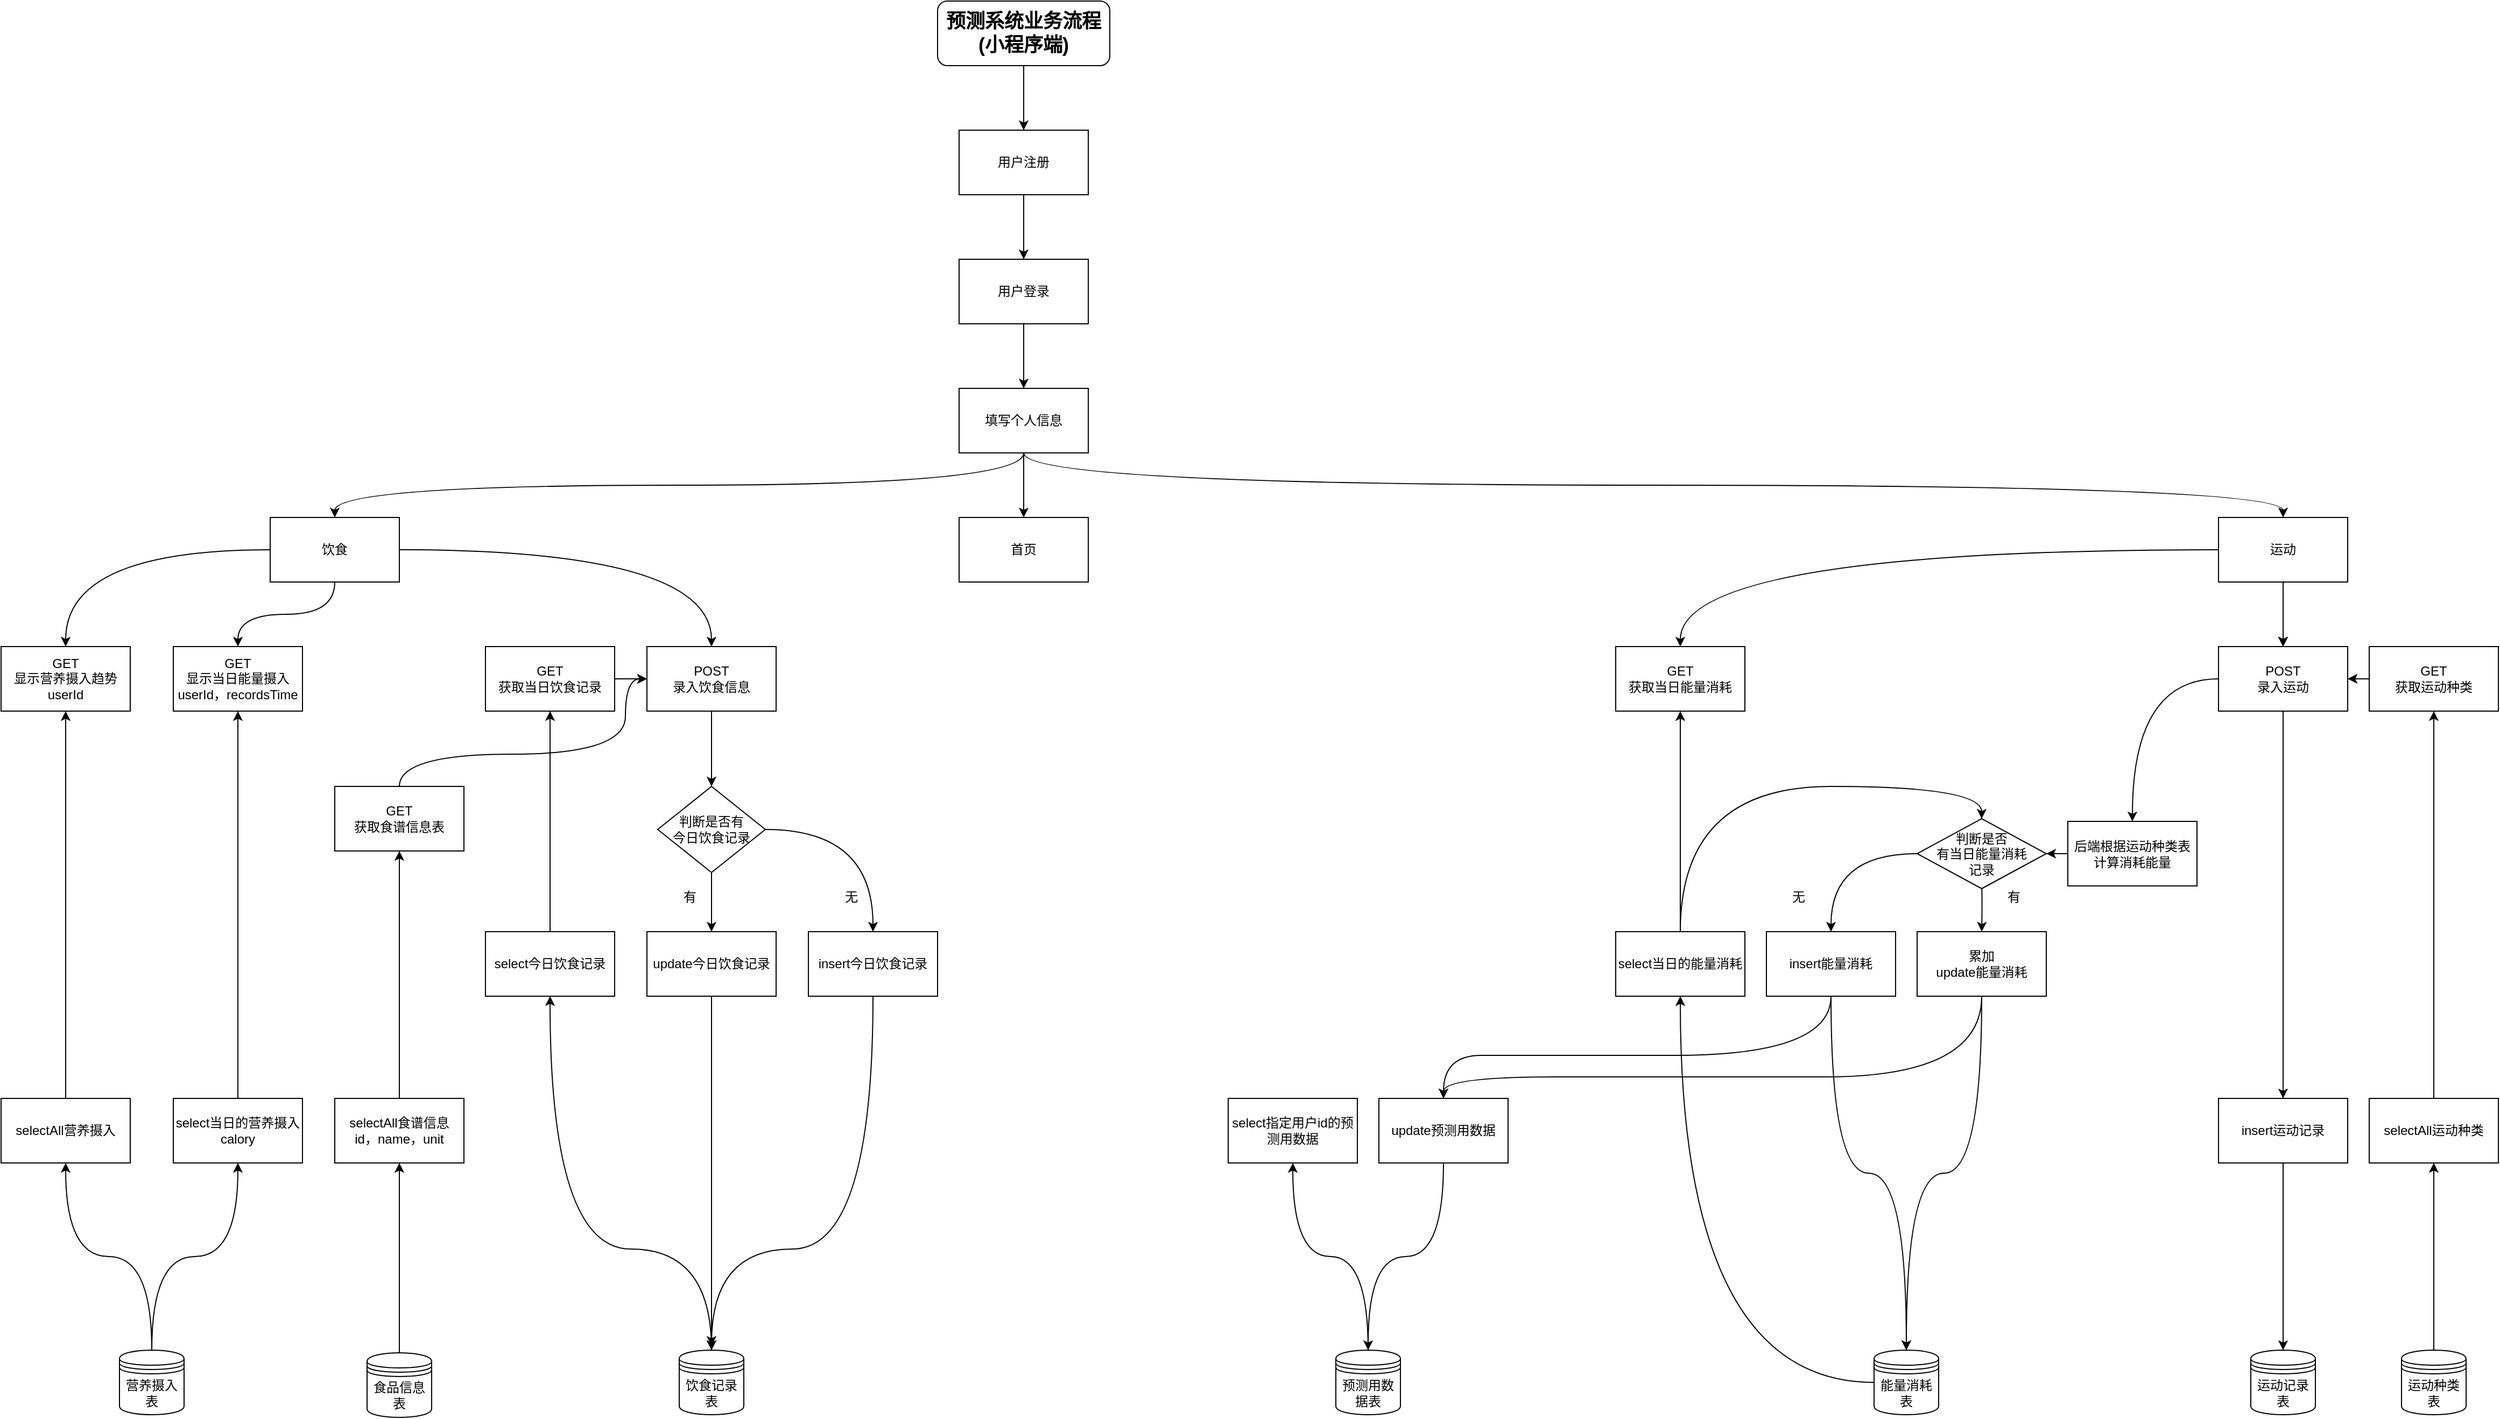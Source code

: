 <mxfile version="22.1.11" type="github">
  <diagram name="Page-1" id="74e2e168-ea6b-b213-b513-2b3c1d86103e">
    <mxGraphModel dx="1615" dy="857" grid="1" gridSize="10" guides="1" tooltips="1" connect="1" arrows="1" fold="1" page="1" pageScale="1" pageWidth="1100" pageHeight="850" background="none" math="0" shadow="0">
      <root>
        <mxCell id="0" />
        <mxCell id="1" parent="0" />
        <mxCell id="SSFar1ZfGdF0vFPYDZeS-47" style="edgeStyle=orthogonalEdgeStyle;rounded=0;orthogonalLoop=1;jettySize=auto;html=1;entryX=0.5;entryY=0;entryDx=0;entryDy=0;curved=1;" parent="1" source="SSFar1ZfGdF0vFPYDZeS-5" target="SSFar1ZfGdF0vFPYDZeS-46" edge="1">
          <mxGeometry relative="1" as="geometry" />
        </mxCell>
        <mxCell id="SSFar1ZfGdF0vFPYDZeS-5" value="预测系统业务流程(小程序端)" style="rounded=1;whiteSpace=wrap;html=1;fontStyle=1;fontSize=18;" parent="1" vertex="1">
          <mxGeometry x="920" y="50" width="160" height="60" as="geometry" />
        </mxCell>
        <mxCell id="SSFar1ZfGdF0vFPYDZeS-27" value="" style="edgeStyle=orthogonalEdgeStyle;rounded=0;orthogonalLoop=1;jettySize=auto;html=1;curved=1;" parent="1" source="SSFar1ZfGdF0vFPYDZeS-23" target="SSFar1ZfGdF0vFPYDZeS-26" edge="1">
          <mxGeometry relative="1" as="geometry" />
        </mxCell>
        <mxCell id="SSFar1ZfGdF0vFPYDZeS-23" value="用户登录" style="rounded=0;whiteSpace=wrap;html=1;" parent="1" vertex="1">
          <mxGeometry x="940" y="290" width="120" height="60" as="geometry" />
        </mxCell>
        <mxCell id="SSFar1ZfGdF0vFPYDZeS-43" style="edgeStyle=orthogonalEdgeStyle;rounded=0;orthogonalLoop=1;jettySize=auto;html=1;entryX=0.5;entryY=0;entryDx=0;entryDy=0;curved=1;" parent="1" source="SSFar1ZfGdF0vFPYDZeS-26" target="SSFar1ZfGdF0vFPYDZeS-28" edge="1">
          <mxGeometry relative="1" as="geometry" />
        </mxCell>
        <mxCell id="SSFar1ZfGdF0vFPYDZeS-50" style="edgeStyle=orthogonalEdgeStyle;rounded=0;orthogonalLoop=1;jettySize=auto;html=1;entryX=0.5;entryY=0;entryDx=0;entryDy=0;exitX=0.5;exitY=1;exitDx=0;exitDy=0;curved=1;" parent="1" source="SSFar1ZfGdF0vFPYDZeS-26" target="SSFar1ZfGdF0vFPYDZeS-49" edge="1">
          <mxGeometry relative="1" as="geometry" />
        </mxCell>
        <mxCell id="SSFar1ZfGdF0vFPYDZeS-51" style="edgeStyle=orthogonalEdgeStyle;rounded=0;orthogonalLoop=1;jettySize=auto;html=1;entryX=0.5;entryY=0;entryDx=0;entryDy=0;exitX=0.5;exitY=1;exitDx=0;exitDy=0;curved=1;" parent="1" source="SSFar1ZfGdF0vFPYDZeS-26" target="SSFar1ZfGdF0vFPYDZeS-36" edge="1">
          <mxGeometry relative="1" as="geometry" />
        </mxCell>
        <mxCell id="SSFar1ZfGdF0vFPYDZeS-26" value="填写个人信息" style="rounded=0;whiteSpace=wrap;html=1;" parent="1" vertex="1">
          <mxGeometry x="940" y="410" width="120" height="60" as="geometry" />
        </mxCell>
        <mxCell id="SSFar1ZfGdF0vFPYDZeS-28" value="首页" style="rounded=0;whiteSpace=wrap;html=1;" parent="1" vertex="1">
          <mxGeometry x="940" y="530" width="120" height="60" as="geometry" />
        </mxCell>
        <mxCell id="SSFar1ZfGdF0vFPYDZeS-53" value="" style="edgeStyle=orthogonalEdgeStyle;rounded=0;orthogonalLoop=1;jettySize=auto;html=1;curved=1;" parent="1" source="SSFar1ZfGdF0vFPYDZeS-36" target="SSFar1ZfGdF0vFPYDZeS-52" edge="1">
          <mxGeometry relative="1" as="geometry" />
        </mxCell>
        <mxCell id="SSFar1ZfGdF0vFPYDZeS-58" value="" style="edgeStyle=orthogonalEdgeStyle;rounded=0;orthogonalLoop=1;jettySize=auto;html=1;curved=1;" parent="1" source="SSFar1ZfGdF0vFPYDZeS-36" target="SSFar1ZfGdF0vFPYDZeS-57" edge="1">
          <mxGeometry relative="1" as="geometry" />
        </mxCell>
        <mxCell id="cFecmpB_I7udm7z9pZme-6" style="edgeStyle=orthogonalEdgeStyle;rounded=0;orthogonalLoop=1;jettySize=auto;html=1;entryX=0.5;entryY=0;entryDx=0;entryDy=0;curved=1;" edge="1" parent="1" source="SSFar1ZfGdF0vFPYDZeS-36" target="SSFar1ZfGdF0vFPYDZeS-111">
          <mxGeometry relative="1" as="geometry" />
        </mxCell>
        <mxCell id="SSFar1ZfGdF0vFPYDZeS-36" value="饮食" style="rounded=0;whiteSpace=wrap;html=1;" parent="1" vertex="1">
          <mxGeometry x="300" y="530" width="120" height="60" as="geometry" />
        </mxCell>
        <mxCell id="SSFar1ZfGdF0vFPYDZeS-48" style="edgeStyle=orthogonalEdgeStyle;rounded=0;orthogonalLoop=1;jettySize=auto;html=1;entryX=0.5;entryY=0;entryDx=0;entryDy=0;curved=1;" parent="1" source="SSFar1ZfGdF0vFPYDZeS-46" target="SSFar1ZfGdF0vFPYDZeS-23" edge="1">
          <mxGeometry relative="1" as="geometry" />
        </mxCell>
        <mxCell id="SSFar1ZfGdF0vFPYDZeS-46" value="用户注册" style="rounded=0;whiteSpace=wrap;html=1;" parent="1" vertex="1">
          <mxGeometry x="940" y="170" width="120" height="60" as="geometry" />
        </mxCell>
        <mxCell id="SSFar1ZfGdF0vFPYDZeS-69" value="" style="edgeStyle=orthogonalEdgeStyle;rounded=0;orthogonalLoop=1;jettySize=auto;html=1;curved=1;" parent="1" source="SSFar1ZfGdF0vFPYDZeS-49" target="SSFar1ZfGdF0vFPYDZeS-68" edge="1">
          <mxGeometry relative="1" as="geometry" />
        </mxCell>
        <mxCell id="SSFar1ZfGdF0vFPYDZeS-96" value="" style="edgeStyle=orthogonalEdgeStyle;rounded=0;orthogonalLoop=1;jettySize=auto;html=1;curved=1;" parent="1" source="SSFar1ZfGdF0vFPYDZeS-49" target="SSFar1ZfGdF0vFPYDZeS-68" edge="1">
          <mxGeometry relative="1" as="geometry" />
        </mxCell>
        <mxCell id="SSFar1ZfGdF0vFPYDZeS-97" value="" style="edgeStyle=orthogonalEdgeStyle;rounded=0;orthogonalLoop=1;jettySize=auto;html=1;curved=1;" parent="1" source="SSFar1ZfGdF0vFPYDZeS-49" target="SSFar1ZfGdF0vFPYDZeS-68" edge="1">
          <mxGeometry relative="1" as="geometry" />
        </mxCell>
        <mxCell id="SSFar1ZfGdF0vFPYDZeS-100" style="edgeStyle=orthogonalEdgeStyle;rounded=0;orthogonalLoop=1;jettySize=auto;html=1;entryX=0.5;entryY=0;entryDx=0;entryDy=0;curved=1;" parent="1" source="SSFar1ZfGdF0vFPYDZeS-49" target="SSFar1ZfGdF0vFPYDZeS-98" edge="1">
          <mxGeometry relative="1" as="geometry" />
        </mxCell>
        <mxCell id="SSFar1ZfGdF0vFPYDZeS-49" value="运动" style="rounded=0;whiteSpace=wrap;html=1;" parent="1" vertex="1">
          <mxGeometry x="2110" y="530" width="120" height="60" as="geometry" />
        </mxCell>
        <mxCell id="SSFar1ZfGdF0vFPYDZeS-52" value="GET&lt;br&gt;显示营养摄入趋势&lt;br&gt;userId" style="rounded=0;whiteSpace=wrap;html=1;" parent="1" vertex="1">
          <mxGeometry x="50" y="650" width="120" height="60" as="geometry" />
        </mxCell>
        <mxCell id="SSFar1ZfGdF0vFPYDZeS-55" style="edgeStyle=orthogonalEdgeStyle;rounded=0;orthogonalLoop=1;jettySize=auto;html=1;entryX=0.5;entryY=1;entryDx=0;entryDy=0;curved=1;" parent="1" source="SSFar1ZfGdF0vFPYDZeS-54" target="SSFar1ZfGdF0vFPYDZeS-52" edge="1">
          <mxGeometry relative="1" as="geometry" />
        </mxCell>
        <mxCell id="SSFar1ZfGdF0vFPYDZeS-54" value="selectAll营养摄入" style="rounded=0;whiteSpace=wrap;html=1;" parent="1" vertex="1">
          <mxGeometry x="50" y="1070" width="120" height="60" as="geometry" />
        </mxCell>
        <mxCell id="SSFar1ZfGdF0vFPYDZeS-57" value="GET&lt;br&gt;显示当日能量摄入&lt;br&gt;userId，recordsTime" style="rounded=0;whiteSpace=wrap;html=1;" parent="1" vertex="1">
          <mxGeometry x="210" y="650" width="120" height="60" as="geometry" />
        </mxCell>
        <mxCell id="SSFar1ZfGdF0vFPYDZeS-64" style="edgeStyle=orthogonalEdgeStyle;rounded=0;orthogonalLoop=1;jettySize=auto;html=1;curved=1;" parent="1" source="SSFar1ZfGdF0vFPYDZeS-63" target="SSFar1ZfGdF0vFPYDZeS-57" edge="1">
          <mxGeometry relative="1" as="geometry" />
        </mxCell>
        <mxCell id="SSFar1ZfGdF0vFPYDZeS-63" value="select当日的营养摄入&lt;br&gt;calory" style="rounded=0;whiteSpace=wrap;html=1;" parent="1" vertex="1">
          <mxGeometry x="210" y="1070" width="120" height="60" as="geometry" />
        </mxCell>
        <mxCell id="SSFar1ZfGdF0vFPYDZeS-66" style="edgeStyle=orthogonalEdgeStyle;rounded=0;orthogonalLoop=1;jettySize=auto;html=1;exitX=0.5;exitY=0;exitDx=0;exitDy=0;entryX=0.5;entryY=1;entryDx=0;entryDy=0;curved=1;" parent="1" source="SSFar1ZfGdF0vFPYDZeS-65" target="SSFar1ZfGdF0vFPYDZeS-54" edge="1">
          <mxGeometry relative="1" as="geometry" />
        </mxCell>
        <mxCell id="SSFar1ZfGdF0vFPYDZeS-67" style="edgeStyle=orthogonalEdgeStyle;rounded=0;orthogonalLoop=1;jettySize=auto;html=1;exitX=0.5;exitY=0;exitDx=0;exitDy=0;curved=1;" parent="1" source="SSFar1ZfGdF0vFPYDZeS-65" target="SSFar1ZfGdF0vFPYDZeS-63" edge="1">
          <mxGeometry relative="1" as="geometry" />
        </mxCell>
        <mxCell id="SSFar1ZfGdF0vFPYDZeS-65" value="营养摄入表" style="shape=datastore;whiteSpace=wrap;html=1;" parent="1" vertex="1">
          <mxGeometry x="160" y="1304" width="60" height="60" as="geometry" />
        </mxCell>
        <mxCell id="SSFar1ZfGdF0vFPYDZeS-78" value="" style="edgeStyle=orthogonalEdgeStyle;rounded=0;orthogonalLoop=1;jettySize=auto;html=1;curved=1;" parent="1" source="SSFar1ZfGdF0vFPYDZeS-68" target="SSFar1ZfGdF0vFPYDZeS-77" edge="1">
          <mxGeometry relative="1" as="geometry" />
        </mxCell>
        <mxCell id="SSFar1ZfGdF0vFPYDZeS-86" style="edgeStyle=orthogonalEdgeStyle;rounded=0;orthogonalLoop=1;jettySize=auto;html=1;entryX=0.5;entryY=0;entryDx=0;entryDy=0;curved=1;" parent="1" source="SSFar1ZfGdF0vFPYDZeS-68" target="SSFar1ZfGdF0vFPYDZeS-81" edge="1">
          <mxGeometry relative="1" as="geometry" />
        </mxCell>
        <mxCell id="SSFar1ZfGdF0vFPYDZeS-68" value="POST&lt;br&gt;录入运动" style="rounded=0;whiteSpace=wrap;html=1;" parent="1" vertex="1">
          <mxGeometry x="2110" y="650" width="120" height="60" as="geometry" />
        </mxCell>
        <mxCell id="SSFar1ZfGdF0vFPYDZeS-72" style="edgeStyle=orthogonalEdgeStyle;rounded=0;orthogonalLoop=1;jettySize=auto;html=1;entryX=1;entryY=0.5;entryDx=0;entryDy=0;curved=1;" parent="1" source="SSFar1ZfGdF0vFPYDZeS-70" target="SSFar1ZfGdF0vFPYDZeS-68" edge="1">
          <mxGeometry relative="1" as="geometry" />
        </mxCell>
        <mxCell id="SSFar1ZfGdF0vFPYDZeS-70" value="GET&lt;br&gt;获取运动种类" style="rounded=0;whiteSpace=wrap;html=1;" parent="1" vertex="1">
          <mxGeometry x="2250" y="650" width="120" height="60" as="geometry" />
        </mxCell>
        <mxCell id="SSFar1ZfGdF0vFPYDZeS-74" style="edgeStyle=orthogonalEdgeStyle;rounded=0;orthogonalLoop=1;jettySize=auto;html=1;entryX=0.5;entryY=1;entryDx=0;entryDy=0;curved=1;" parent="1" source="SSFar1ZfGdF0vFPYDZeS-73" target="SSFar1ZfGdF0vFPYDZeS-70" edge="1">
          <mxGeometry relative="1" as="geometry" />
        </mxCell>
        <mxCell id="SSFar1ZfGdF0vFPYDZeS-73" value="selectAll运动种类" style="rounded=0;whiteSpace=wrap;html=1;" parent="1" vertex="1">
          <mxGeometry x="2250" y="1070" width="120" height="60" as="geometry" />
        </mxCell>
        <mxCell id="SSFar1ZfGdF0vFPYDZeS-76" style="edgeStyle=orthogonalEdgeStyle;rounded=0;orthogonalLoop=1;jettySize=auto;html=1;exitX=0.5;exitY=0;exitDx=0;exitDy=0;entryX=0.5;entryY=1;entryDx=0;entryDy=0;curved=1;" parent="1" source="SSFar1ZfGdF0vFPYDZeS-75" target="SSFar1ZfGdF0vFPYDZeS-73" edge="1">
          <mxGeometry relative="1" as="geometry" />
        </mxCell>
        <mxCell id="SSFar1ZfGdF0vFPYDZeS-75" value="运动种类表" style="shape=datastore;whiteSpace=wrap;html=1;" parent="1" vertex="1">
          <mxGeometry x="2280" y="1304" width="60" height="60" as="geometry" />
        </mxCell>
        <mxCell id="SSFar1ZfGdF0vFPYDZeS-77" value="insert运动记录" style="rounded=0;whiteSpace=wrap;html=1;" parent="1" vertex="1">
          <mxGeometry x="2110" y="1070" width="120" height="60" as="geometry" />
        </mxCell>
        <mxCell id="SSFar1ZfGdF0vFPYDZeS-80" style="edgeStyle=orthogonalEdgeStyle;rounded=0;orthogonalLoop=1;jettySize=auto;html=1;entryX=0.5;entryY=1;entryDx=0;entryDy=0;curved=1;startArrow=classic;startFill=1;endArrow=none;endFill=0;" parent="1" source="SSFar1ZfGdF0vFPYDZeS-79" target="SSFar1ZfGdF0vFPYDZeS-77" edge="1">
          <mxGeometry relative="1" as="geometry" />
        </mxCell>
        <mxCell id="SSFar1ZfGdF0vFPYDZeS-79" value="运动记录表" style="shape=datastore;whiteSpace=wrap;html=1;" parent="1" vertex="1">
          <mxGeometry x="2140" y="1304" width="60" height="60" as="geometry" />
        </mxCell>
        <mxCell id="SSFar1ZfGdF0vFPYDZeS-87" style="edgeStyle=orthogonalEdgeStyle;rounded=0;orthogonalLoop=1;jettySize=auto;html=1;entryX=1;entryY=0.5;entryDx=0;entryDy=0;curved=1;" parent="1" source="SSFar1ZfGdF0vFPYDZeS-81" target="SSFar1ZfGdF0vFPYDZeS-82" edge="1">
          <mxGeometry relative="1" as="geometry" />
        </mxCell>
        <mxCell id="SSFar1ZfGdF0vFPYDZeS-81" value="后端根据运动种类表计算消耗能量" style="rounded=0;whiteSpace=wrap;html=1;" parent="1" vertex="1">
          <mxGeometry x="1970" y="812.5" width="120" height="60" as="geometry" />
        </mxCell>
        <mxCell id="SSFar1ZfGdF0vFPYDZeS-89" value="" style="edgeStyle=orthogonalEdgeStyle;rounded=0;orthogonalLoop=1;jettySize=auto;html=1;curved=1;" parent="1" target="SSFar1ZfGdF0vFPYDZeS-88" edge="1">
          <mxGeometry relative="1" as="geometry">
            <mxPoint x="1890" y="860.0" as="sourcePoint" />
          </mxGeometry>
        </mxCell>
        <mxCell id="SSFar1ZfGdF0vFPYDZeS-93" value="" style="edgeStyle=orthogonalEdgeStyle;rounded=0;orthogonalLoop=1;jettySize=auto;html=1;curved=1;" parent="1" source="SSFar1ZfGdF0vFPYDZeS-82" target="SSFar1ZfGdF0vFPYDZeS-92" edge="1">
          <mxGeometry relative="1" as="geometry" />
        </mxCell>
        <mxCell id="SSFar1ZfGdF0vFPYDZeS-82" value="判断是否&lt;br&gt;有当日能量消耗&lt;br&gt;记录" style="rhombus;whiteSpace=wrap;html=1;" parent="1" vertex="1">
          <mxGeometry x="1830" y="810" width="120" height="65" as="geometry" />
        </mxCell>
        <mxCell id="SSFar1ZfGdF0vFPYDZeS-101" style="edgeStyle=orthogonalEdgeStyle;rounded=0;orthogonalLoop=1;jettySize=auto;html=1;entryX=0.5;entryY=1;entryDx=0;entryDy=0;curved=1;" parent="1" source="SSFar1ZfGdF0vFPYDZeS-83" target="SSFar1ZfGdF0vFPYDZeS-98" edge="1">
          <mxGeometry relative="1" as="geometry" />
        </mxCell>
        <mxCell id="SSFar1ZfGdF0vFPYDZeS-105" style="edgeStyle=orthogonalEdgeStyle;rounded=0;orthogonalLoop=1;jettySize=auto;html=1;entryX=0.5;entryY=0;entryDx=0;entryDy=0;curved=1;" parent="1" source="SSFar1ZfGdF0vFPYDZeS-83" target="SSFar1ZfGdF0vFPYDZeS-82" edge="1">
          <mxGeometry relative="1" as="geometry">
            <Array as="points">
              <mxPoint x="1610" y="780" />
              <mxPoint x="1890" y="780" />
            </Array>
          </mxGeometry>
        </mxCell>
        <mxCell id="SSFar1ZfGdF0vFPYDZeS-83" value="select当日的能量消耗" style="rounded=0;whiteSpace=wrap;html=1;" parent="1" vertex="1">
          <mxGeometry x="1550" y="915" width="120" height="60" as="geometry" />
        </mxCell>
        <mxCell id="SSFar1ZfGdF0vFPYDZeS-85" style="edgeStyle=orthogonalEdgeStyle;rounded=0;orthogonalLoop=1;jettySize=auto;html=1;curved=1;" parent="1" source="SSFar1ZfGdF0vFPYDZeS-84" target="SSFar1ZfGdF0vFPYDZeS-83" edge="1">
          <mxGeometry relative="1" as="geometry" />
        </mxCell>
        <mxCell id="SSFar1ZfGdF0vFPYDZeS-84" value="能量消耗表" style="shape=datastore;whiteSpace=wrap;html=1;" parent="1" vertex="1">
          <mxGeometry x="1790" y="1304" width="60" height="60" as="geometry" />
        </mxCell>
        <mxCell id="SSFar1ZfGdF0vFPYDZeS-91" style="edgeStyle=orthogonalEdgeStyle;rounded=0;orthogonalLoop=1;jettySize=auto;html=1;entryX=0.5;entryY=0;entryDx=0;entryDy=0;curved=1;" parent="1" source="SSFar1ZfGdF0vFPYDZeS-88" target="SSFar1ZfGdF0vFPYDZeS-84" edge="1">
          <mxGeometry relative="1" as="geometry" />
        </mxCell>
        <mxCell id="cFecmpB_I7udm7z9pZme-2" style="edgeStyle=orthogonalEdgeStyle;rounded=0;orthogonalLoop=1;jettySize=auto;html=1;curved=1;" edge="1" parent="1" source="SSFar1ZfGdF0vFPYDZeS-88" target="SSFar1ZfGdF0vFPYDZeS-115">
          <mxGeometry relative="1" as="geometry">
            <Array as="points">
              <mxPoint x="1600" y="1050" />
              <mxPoint x="1110" y="1050" />
            </Array>
          </mxGeometry>
        </mxCell>
        <mxCell id="SSFar1ZfGdF0vFPYDZeS-88" value="累加&lt;br&gt;update能量消耗" style="whiteSpace=wrap;html=1;" parent="1" vertex="1">
          <mxGeometry x="1830" y="915" width="120" height="60" as="geometry" />
        </mxCell>
        <mxCell id="SSFar1ZfGdF0vFPYDZeS-90" value="有" style="text;html=1;strokeColor=none;fillColor=none;align=center;verticalAlign=middle;whiteSpace=wrap;rounded=0;" parent="1" vertex="1">
          <mxGeometry x="1890" y="867.5" width="60" height="30" as="geometry" />
        </mxCell>
        <mxCell id="SSFar1ZfGdF0vFPYDZeS-94" style="edgeStyle=orthogonalEdgeStyle;rounded=0;orthogonalLoop=1;jettySize=auto;html=1;entryX=0.5;entryY=0;entryDx=0;entryDy=0;curved=1;" parent="1" source="SSFar1ZfGdF0vFPYDZeS-92" target="SSFar1ZfGdF0vFPYDZeS-84" edge="1">
          <mxGeometry relative="1" as="geometry" />
        </mxCell>
        <mxCell id="cFecmpB_I7udm7z9pZme-3" style="edgeStyle=orthogonalEdgeStyle;rounded=0;orthogonalLoop=1;jettySize=auto;html=1;entryX=0.5;entryY=0;entryDx=0;entryDy=0;curved=1;" edge="1" parent="1" source="SSFar1ZfGdF0vFPYDZeS-92" target="SSFar1ZfGdF0vFPYDZeS-115">
          <mxGeometry relative="1" as="geometry">
            <Array as="points">
              <mxPoint x="1460" y="1030" />
              <mxPoint x="1110" y="1030" />
            </Array>
          </mxGeometry>
        </mxCell>
        <mxCell id="SSFar1ZfGdF0vFPYDZeS-92" value="insert能量消耗" style="whiteSpace=wrap;html=1;" parent="1" vertex="1">
          <mxGeometry x="1690" y="915" width="120" height="60" as="geometry" />
        </mxCell>
        <mxCell id="SSFar1ZfGdF0vFPYDZeS-95" value="无" style="text;html=1;strokeColor=none;fillColor=none;align=center;verticalAlign=middle;whiteSpace=wrap;rounded=0;" parent="1" vertex="1">
          <mxGeometry x="1690" y="867.5" width="60" height="30" as="geometry" />
        </mxCell>
        <mxCell id="SSFar1ZfGdF0vFPYDZeS-98" value="GET&lt;br&gt;获取当日能量消耗" style="whiteSpace=wrap;html=1;rounded=0;" parent="1" vertex="1">
          <mxGeometry x="1550" y="650" width="120" height="60" as="geometry" />
        </mxCell>
        <mxCell id="cFecmpB_I7udm7z9pZme-15" style="edgeStyle=orthogonalEdgeStyle;rounded=0;orthogonalLoop=1;jettySize=auto;html=1;entryX=0;entryY=0.5;entryDx=0;entryDy=0;curved=1;" edge="1" parent="1" source="SSFar1ZfGdF0vFPYDZeS-106" target="SSFar1ZfGdF0vFPYDZeS-111">
          <mxGeometry relative="1" as="geometry">
            <Array as="points">
              <mxPoint x="420" y="750" />
              <mxPoint x="630" y="750" />
              <mxPoint x="630" y="680" />
            </Array>
          </mxGeometry>
        </mxCell>
        <mxCell id="SSFar1ZfGdF0vFPYDZeS-106" value="GET&lt;br&gt;获取食谱信息表" style="rounded=0;whiteSpace=wrap;html=1;" parent="1" vertex="1">
          <mxGeometry x="360" y="780" width="120" height="60" as="geometry" />
        </mxCell>
        <mxCell id="SSFar1ZfGdF0vFPYDZeS-107" style="edgeStyle=orthogonalEdgeStyle;rounded=0;orthogonalLoop=1;jettySize=auto;html=1;entryX=0.5;entryY=1;entryDx=0;entryDy=0;curved=1;" parent="1" source="SSFar1ZfGdF0vFPYDZeS-108" target="SSFar1ZfGdF0vFPYDZeS-106" edge="1">
          <mxGeometry relative="1" as="geometry" />
        </mxCell>
        <mxCell id="SSFar1ZfGdF0vFPYDZeS-108" value="selectAll食谱信息&lt;br&gt;id，name，unit" style="rounded=0;whiteSpace=wrap;html=1;" parent="1" vertex="1">
          <mxGeometry x="360" y="1070" width="120" height="60" as="geometry" />
        </mxCell>
        <mxCell id="SSFar1ZfGdF0vFPYDZeS-109" style="edgeStyle=orthogonalEdgeStyle;rounded=0;orthogonalLoop=1;jettySize=auto;html=1;exitX=0.5;exitY=0;exitDx=0;exitDy=0;entryX=0.5;entryY=1;entryDx=0;entryDy=0;curved=1;" parent="1" source="SSFar1ZfGdF0vFPYDZeS-110" target="SSFar1ZfGdF0vFPYDZeS-108" edge="1">
          <mxGeometry relative="1" as="geometry" />
        </mxCell>
        <mxCell id="SSFar1ZfGdF0vFPYDZeS-110" value="食品信息表" style="shape=datastore;whiteSpace=wrap;html=1;" parent="1" vertex="1">
          <mxGeometry x="390" y="1306.5" width="60" height="60" as="geometry" />
        </mxCell>
        <mxCell id="cFecmpB_I7udm7z9pZme-23" value="" style="edgeStyle=orthogonalEdgeStyle;rounded=0;orthogonalLoop=1;jettySize=auto;html=1;curved=1;" edge="1" parent="1" source="SSFar1ZfGdF0vFPYDZeS-111" target="cFecmpB_I7udm7z9pZme-22">
          <mxGeometry relative="1" as="geometry" />
        </mxCell>
        <mxCell id="SSFar1ZfGdF0vFPYDZeS-111" value="POST&lt;br&gt;录入饮食信息" style="rounded=0;whiteSpace=wrap;html=1;" parent="1" vertex="1">
          <mxGeometry x="650" y="650" width="120" height="60" as="geometry" />
        </mxCell>
        <mxCell id="cFecmpB_I7udm7z9pZme-5" style="edgeStyle=orthogonalEdgeStyle;rounded=0;orthogonalLoop=1;jettySize=auto;html=1;entryX=0.5;entryY=1;entryDx=0;entryDy=0;curved=1;" edge="1" parent="1" source="SSFar1ZfGdF0vFPYDZeS-112" target="cFecmpB_I7udm7z9pZme-4">
          <mxGeometry relative="1" as="geometry" />
        </mxCell>
        <mxCell id="SSFar1ZfGdF0vFPYDZeS-112" value="预测用数据表" style="shape=datastore;whiteSpace=wrap;html=1;" parent="1" vertex="1">
          <mxGeometry x="1290" y="1304" width="60" height="60" as="geometry" />
        </mxCell>
        <mxCell id="SSFar1ZfGdF0vFPYDZeS-116" style="edgeStyle=orthogonalEdgeStyle;rounded=0;orthogonalLoop=1;jettySize=auto;html=1;entryX=0.5;entryY=0;entryDx=0;entryDy=0;curved=1;" parent="1" source="SSFar1ZfGdF0vFPYDZeS-115" target="SSFar1ZfGdF0vFPYDZeS-112" edge="1">
          <mxGeometry relative="1" as="geometry" />
        </mxCell>
        <mxCell id="SSFar1ZfGdF0vFPYDZeS-115" value="update预测用数据" style="rounded=0;whiteSpace=wrap;html=1;" parent="1" vertex="1">
          <mxGeometry x="1330" y="1070" width="120" height="60" as="geometry" />
        </mxCell>
        <mxCell id="cFecmpB_I7udm7z9pZme-4" value="select指定用户id的预测用数据" style="rounded=0;whiteSpace=wrap;html=1;" vertex="1" parent="1">
          <mxGeometry x="1190" y="1070" width="120" height="60" as="geometry" />
        </mxCell>
        <mxCell id="cFecmpB_I7udm7z9pZme-20" style="edgeStyle=orthogonalEdgeStyle;rounded=0;orthogonalLoop=1;jettySize=auto;html=1;entryX=0.5;entryY=1;entryDx=0;entryDy=0;curved=1;" edge="1" parent="1" source="cFecmpB_I7udm7z9pZme-7" target="cFecmpB_I7udm7z9pZme-9">
          <mxGeometry relative="1" as="geometry">
            <Array as="points">
              <mxPoint x="710" y="1210" />
              <mxPoint x="560" y="1210" />
            </Array>
          </mxGeometry>
        </mxCell>
        <mxCell id="cFecmpB_I7udm7z9pZme-7" value="饮食记录表" style="shape=datastore;whiteSpace=wrap;html=1;" vertex="1" parent="1">
          <mxGeometry x="680" y="1304" width="60" height="60" as="geometry" />
        </mxCell>
        <mxCell id="cFecmpB_I7udm7z9pZme-19" style="edgeStyle=orthogonalEdgeStyle;rounded=0;orthogonalLoop=1;jettySize=auto;html=1;entryX=0;entryY=0.5;entryDx=0;entryDy=0;curved=1;" edge="1" parent="1" source="cFecmpB_I7udm7z9pZme-30" target="SSFar1ZfGdF0vFPYDZeS-111">
          <mxGeometry relative="1" as="geometry">
            <Array as="points">
              <mxPoint x="560" y="680" />
            </Array>
          </mxGeometry>
        </mxCell>
        <mxCell id="cFecmpB_I7udm7z9pZme-33" style="edgeStyle=orthogonalEdgeStyle;rounded=0;orthogonalLoop=1;jettySize=auto;html=1;entryX=0.5;entryY=1;entryDx=0;entryDy=0;curved=1;" edge="1" parent="1" source="cFecmpB_I7udm7z9pZme-9" target="cFecmpB_I7udm7z9pZme-30">
          <mxGeometry relative="1" as="geometry" />
        </mxCell>
        <mxCell id="cFecmpB_I7udm7z9pZme-9" value="select今日饮食记录" style="rounded=0;whiteSpace=wrap;html=1;" vertex="1" parent="1">
          <mxGeometry x="500" y="915" width="120" height="60" as="geometry" />
        </mxCell>
        <mxCell id="cFecmpB_I7udm7z9pZme-14" style="edgeStyle=orthogonalEdgeStyle;rounded=0;orthogonalLoop=1;jettySize=auto;html=1;entryX=0.5;entryY=0;entryDx=0;entryDy=0;curved=1;" edge="1" parent="1" source="cFecmpB_I7udm7z9pZme-12" target="cFecmpB_I7udm7z9pZme-7">
          <mxGeometry relative="1" as="geometry" />
        </mxCell>
        <mxCell id="cFecmpB_I7udm7z9pZme-21" style="edgeStyle=orthogonalEdgeStyle;rounded=0;orthogonalLoop=1;jettySize=auto;html=1;entryX=0.5;entryY=0;entryDx=0;entryDy=0;curved=1;" edge="1" parent="1" source="cFecmpB_I7udm7z9pZme-11" target="cFecmpB_I7udm7z9pZme-7">
          <mxGeometry relative="1" as="geometry">
            <Array as="points">
              <mxPoint x="860" y="1210" />
              <mxPoint x="710" y="1210" />
            </Array>
          </mxGeometry>
        </mxCell>
        <mxCell id="cFecmpB_I7udm7z9pZme-11" value="insert今日饮食记录" style="rounded=0;whiteSpace=wrap;html=1;" vertex="1" parent="1">
          <mxGeometry x="800" y="915" width="120" height="60" as="geometry" />
        </mxCell>
        <mxCell id="cFecmpB_I7udm7z9pZme-13" style="edgeStyle=orthogonalEdgeStyle;rounded=0;orthogonalLoop=1;jettySize=auto;html=1;curved=1;" edge="1" parent="1" source="cFecmpB_I7udm7z9pZme-12">
          <mxGeometry relative="1" as="geometry">
            <mxPoint x="710" y="1300" as="targetPoint" />
          </mxGeometry>
        </mxCell>
        <mxCell id="cFecmpB_I7udm7z9pZme-12" value="update今日饮食记录" style="rounded=0;whiteSpace=wrap;html=1;" vertex="1" parent="1">
          <mxGeometry x="650" y="915" width="120" height="60" as="geometry" />
        </mxCell>
        <mxCell id="cFecmpB_I7udm7z9pZme-24" style="edgeStyle=orthogonalEdgeStyle;rounded=0;orthogonalLoop=1;jettySize=auto;html=1;entryX=0.5;entryY=0;entryDx=0;entryDy=0;curved=1;" edge="1" parent="1" source="cFecmpB_I7udm7z9pZme-22" target="cFecmpB_I7udm7z9pZme-12">
          <mxGeometry relative="1" as="geometry" />
        </mxCell>
        <mxCell id="cFecmpB_I7udm7z9pZme-25" style="edgeStyle=orthogonalEdgeStyle;rounded=0;orthogonalLoop=1;jettySize=auto;html=1;entryX=0.5;entryY=0;entryDx=0;entryDy=0;curved=1;" edge="1" parent="1" source="cFecmpB_I7udm7z9pZme-22" target="cFecmpB_I7udm7z9pZme-11">
          <mxGeometry relative="1" as="geometry" />
        </mxCell>
        <mxCell id="cFecmpB_I7udm7z9pZme-22" value="判断是否有&lt;br&gt;今日饮食记录" style="rhombus;whiteSpace=wrap;html=1;rounded=0;" vertex="1" parent="1">
          <mxGeometry x="660" y="780" width="100" height="80" as="geometry" />
        </mxCell>
        <mxCell id="cFecmpB_I7udm7z9pZme-26" value="有" style="text;html=1;strokeColor=none;fillColor=none;align=center;verticalAlign=middle;whiteSpace=wrap;rounded=0;" vertex="1" parent="1">
          <mxGeometry x="660" y="867.5" width="60" height="30" as="geometry" />
        </mxCell>
        <mxCell id="cFecmpB_I7udm7z9pZme-27" value="无" style="text;html=1;strokeColor=none;fillColor=none;align=center;verticalAlign=middle;whiteSpace=wrap;rounded=0;" vertex="1" parent="1">
          <mxGeometry x="810" y="867.5" width="60" height="30" as="geometry" />
        </mxCell>
        <mxCell id="cFecmpB_I7udm7z9pZme-30" value="GET&lt;br&gt;获取当日饮食记录" style="rounded=0;whiteSpace=wrap;html=1;" vertex="1" parent="1">
          <mxGeometry x="500" y="650" width="120" height="60" as="geometry" />
        </mxCell>
      </root>
    </mxGraphModel>
  </diagram>
</mxfile>
